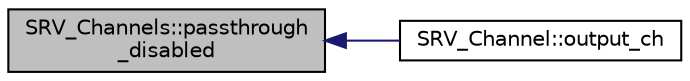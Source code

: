 digraph "SRV_Channels::passthrough_disabled"
{
 // INTERACTIVE_SVG=YES
  edge [fontname="Helvetica",fontsize="10",labelfontname="Helvetica",labelfontsize="10"];
  node [fontname="Helvetica",fontsize="10",shape=record];
  rankdir="LR";
  Node1 [label="SRV_Channels::passthrough\l_disabled",height=0.2,width=0.4,color="black", fillcolor="grey75", style="filled", fontcolor="black"];
  Node1 -> Node2 [dir="back",color="midnightblue",fontsize="10",style="solid",fontname="Helvetica"];
  Node2 [label="SRV_Channel::output_ch",height=0.2,width=0.4,color="black", fillcolor="white", style="filled",URL="$classSRV__Channel.html#ac9074968b671d4de259ecd24a27fc8cd",tooltip="map a function to a servo channel and output it "];
}
